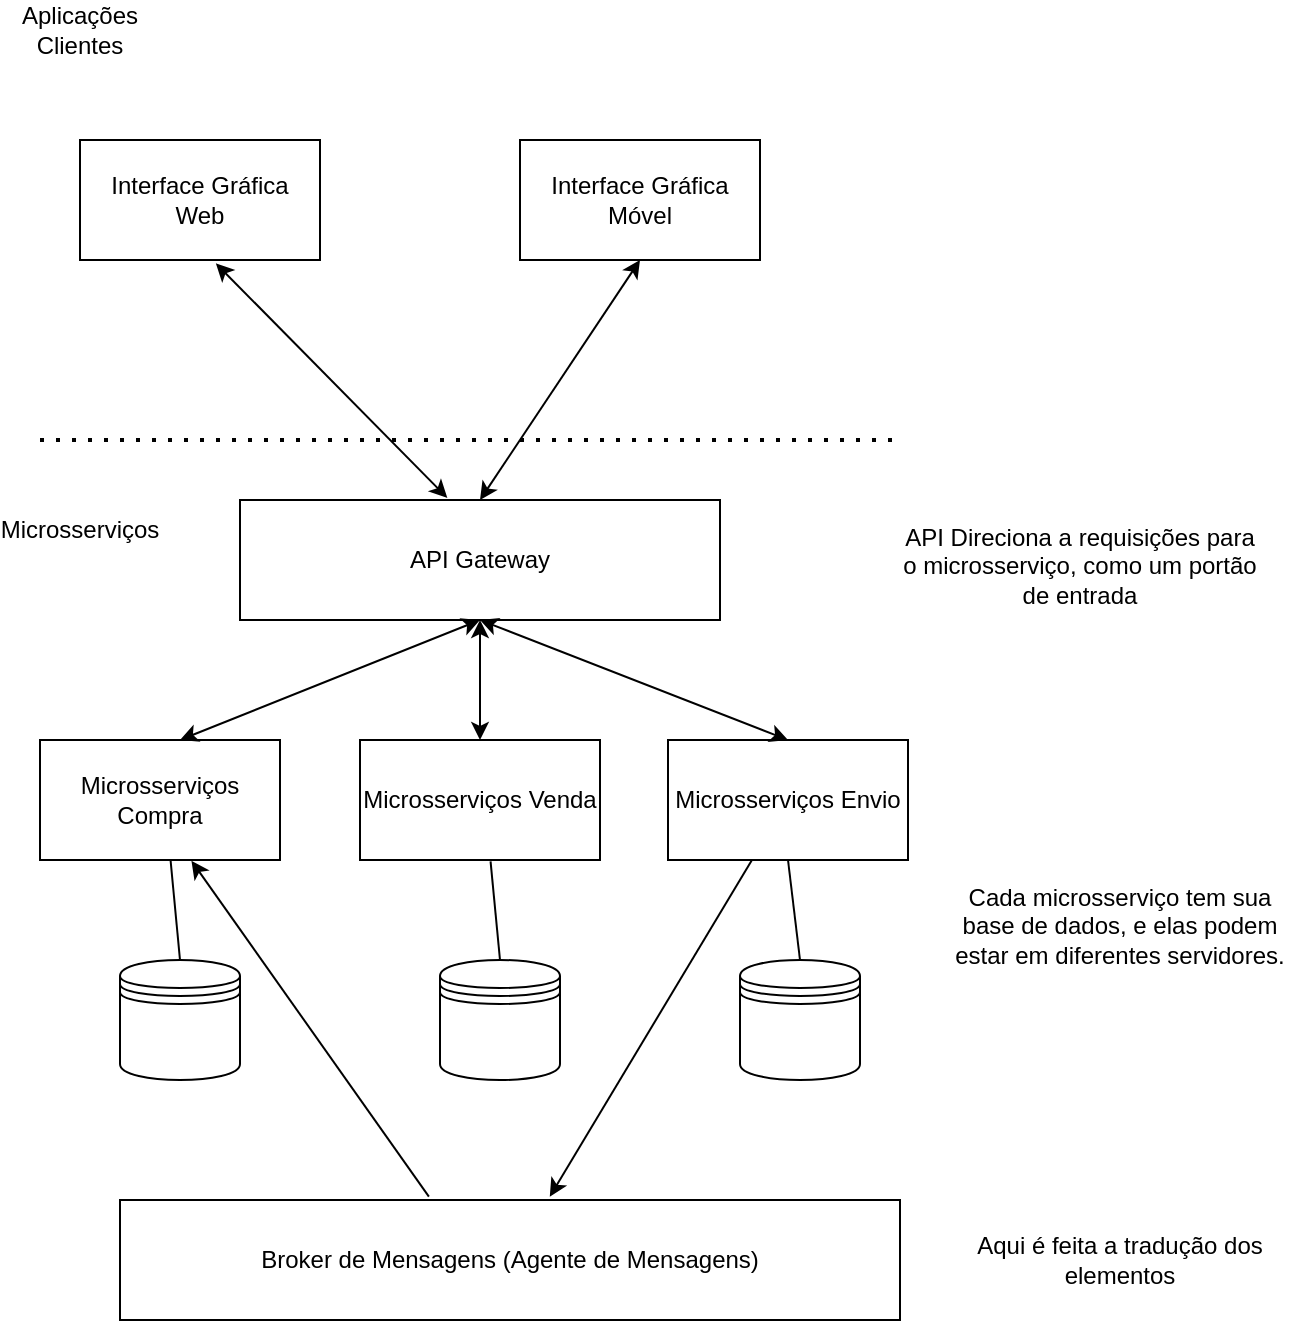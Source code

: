 <mxfile version="21.7.2" type="github">
  <diagram name="Página-1" id="lb2MOwUR2MJy2zvH3EcM">
    <mxGraphModel dx="1050" dy="534" grid="1" gridSize="10" guides="1" tooltips="1" connect="1" arrows="1" fold="1" page="1" pageScale="1" pageWidth="827" pageHeight="1169" math="0" shadow="0">
      <root>
        <mxCell id="0" />
        <mxCell id="1" parent="0" />
        <mxCell id="7NhYJqwVJqV0VsxhA9z2-1" value="Interface Gráfica &lt;br&gt;Web" style="rounded=0;whiteSpace=wrap;html=1;" parent="1" vertex="1">
          <mxGeometry x="60" y="100" width="120" height="60" as="geometry" />
        </mxCell>
        <mxCell id="7NhYJqwVJqV0VsxhA9z2-2" value="Interface Gráfica Móvel&lt;br&gt;" style="rounded=0;whiteSpace=wrap;html=1;" parent="1" vertex="1">
          <mxGeometry x="280" y="100" width="120" height="60" as="geometry" />
        </mxCell>
        <mxCell id="7NhYJqwVJqV0VsxhA9z2-3" value="API Gateway&lt;br&gt;" style="rounded=0;whiteSpace=wrap;html=1;" parent="1" vertex="1">
          <mxGeometry x="140" y="280" width="240" height="60" as="geometry" />
        </mxCell>
        <mxCell id="7NhYJqwVJqV0VsxhA9z2-4" value="" style="endArrow=none;dashed=1;html=1;dashPattern=1 3;strokeWidth=2;rounded=0;" parent="1" edge="1">
          <mxGeometry width="50" height="50" relative="1" as="geometry">
            <mxPoint x="40" y="250" as="sourcePoint" />
            <mxPoint x="470" y="250" as="targetPoint" />
          </mxGeometry>
        </mxCell>
        <mxCell id="7NhYJqwVJqV0VsxhA9z2-6" value="Aplicações Clientes" style="text;html=1;strokeColor=none;fillColor=none;align=center;verticalAlign=middle;whiteSpace=wrap;rounded=0;" parent="1" vertex="1">
          <mxGeometry x="30" y="30" width="60" height="30" as="geometry" />
        </mxCell>
        <mxCell id="7NhYJqwVJqV0VsxhA9z2-8" value="Microsserviços&lt;br&gt;" style="text;html=1;strokeColor=none;fillColor=none;align=center;verticalAlign=middle;whiteSpace=wrap;rounded=0;" parent="1" vertex="1">
          <mxGeometry x="30" y="280" width="60" height="30" as="geometry" />
        </mxCell>
        <mxCell id="7NhYJqwVJqV0VsxhA9z2-10" value="" style="endArrow=classic;startArrow=classic;html=1;rounded=0;exitX=0.5;exitY=0;exitDx=0;exitDy=0;entryX=0.5;entryY=1;entryDx=0;entryDy=0;" parent="1" source="7NhYJqwVJqV0VsxhA9z2-3" target="7NhYJqwVJqV0VsxhA9z2-2" edge="1">
          <mxGeometry width="50" height="50" relative="1" as="geometry">
            <mxPoint x="300" y="220" as="sourcePoint" />
            <mxPoint x="350" y="170" as="targetPoint" />
          </mxGeometry>
        </mxCell>
        <mxCell id="7NhYJqwVJqV0VsxhA9z2-11" value="" style="endArrow=classic;startArrow=classic;html=1;rounded=0;entryX=0.566;entryY=1.028;entryDx=0;entryDy=0;entryPerimeter=0;exitX=0.432;exitY=-0.017;exitDx=0;exitDy=0;exitPerimeter=0;" parent="1" source="7NhYJqwVJqV0VsxhA9z2-3" target="7NhYJqwVJqV0VsxhA9z2-1" edge="1">
          <mxGeometry width="50" height="50" relative="1" as="geometry">
            <mxPoint x="270" y="250" as="sourcePoint" />
            <mxPoint x="320" y="200" as="targetPoint" />
          </mxGeometry>
        </mxCell>
        <mxCell id="7NhYJqwVJqV0VsxhA9z2-12" value="Microsserviços Compra&lt;br&gt;" style="rounded=0;whiteSpace=wrap;html=1;" parent="1" vertex="1">
          <mxGeometry x="40" y="400" width="120" height="60" as="geometry" />
        </mxCell>
        <mxCell id="7NhYJqwVJqV0VsxhA9z2-13" value="Microsserviços Venda&lt;br&gt;" style="rounded=0;whiteSpace=wrap;html=1;" parent="1" vertex="1">
          <mxGeometry x="200" y="400" width="120" height="60" as="geometry" />
        </mxCell>
        <mxCell id="7NhYJqwVJqV0VsxhA9z2-14" value="Microsserviços Envio&lt;br&gt;" style="rounded=0;whiteSpace=wrap;html=1;" parent="1" vertex="1">
          <mxGeometry x="354" y="400" width="120" height="60" as="geometry" />
        </mxCell>
        <mxCell id="7NhYJqwVJqV0VsxhA9z2-15" value="" style="shape=datastore;whiteSpace=wrap;html=1;" parent="1" vertex="1">
          <mxGeometry x="80" y="510" width="60" height="60" as="geometry" />
        </mxCell>
        <mxCell id="7NhYJqwVJqV0VsxhA9z2-16" value="" style="shape=datastore;whiteSpace=wrap;html=1;" parent="1" vertex="1">
          <mxGeometry x="390" y="510" width="60" height="60" as="geometry" />
        </mxCell>
        <mxCell id="7NhYJqwVJqV0VsxhA9z2-17" value="" style="shape=datastore;whiteSpace=wrap;html=1;" parent="1" vertex="1">
          <mxGeometry x="240" y="510" width="60" height="60" as="geometry" />
        </mxCell>
        <mxCell id="7NhYJqwVJqV0VsxhA9z2-19" value="" style="endArrow=none;html=1;rounded=0;entryX=0.544;entryY=1.002;entryDx=0;entryDy=0;entryPerimeter=0;" parent="1" target="7NhYJqwVJqV0VsxhA9z2-12" edge="1">
          <mxGeometry width="50" height="50" relative="1" as="geometry">
            <mxPoint x="110" y="510" as="sourcePoint" />
            <mxPoint x="160" y="470" as="targetPoint" />
          </mxGeometry>
        </mxCell>
        <mxCell id="7NhYJqwVJqV0VsxhA9z2-20" value="" style="endArrow=none;html=1;rounded=0;entryX=0.544;entryY=1.011;entryDx=0;entryDy=0;exitX=0.5;exitY=0;exitDx=0;exitDy=0;entryPerimeter=0;" parent="1" source="7NhYJqwVJqV0VsxhA9z2-17" target="7NhYJqwVJqV0VsxhA9z2-13" edge="1">
          <mxGeometry width="50" height="50" relative="1" as="geometry">
            <mxPoint x="260" y="510" as="sourcePoint" />
            <mxPoint x="310" y="460" as="targetPoint" />
          </mxGeometry>
        </mxCell>
        <mxCell id="7NhYJqwVJqV0VsxhA9z2-21" value="" style="endArrow=none;html=1;rounded=0;entryX=0.5;entryY=1;entryDx=0;entryDy=0;exitX=0.5;exitY=0;exitDx=0;exitDy=0;" parent="1" source="7NhYJqwVJqV0VsxhA9z2-16" target="7NhYJqwVJqV0VsxhA9z2-14" edge="1">
          <mxGeometry width="50" height="50" relative="1" as="geometry">
            <mxPoint x="410" y="510" as="sourcePoint" />
            <mxPoint x="460" y="460" as="targetPoint" />
          </mxGeometry>
        </mxCell>
        <mxCell id="7NhYJqwVJqV0VsxhA9z2-22" value="" style="endArrow=classic;startArrow=classic;html=1;rounded=0;" parent="1" edge="1">
          <mxGeometry width="50" height="50" relative="1" as="geometry">
            <mxPoint x="110" y="400" as="sourcePoint" />
            <mxPoint x="260" y="340" as="targetPoint" />
          </mxGeometry>
        </mxCell>
        <mxCell id="7NhYJqwVJqV0VsxhA9z2-25" value="" style="endArrow=classic;startArrow=classic;html=1;rounded=0;entryX=0.5;entryY=1;entryDx=0;entryDy=0;" parent="1" source="7NhYJqwVJqV0VsxhA9z2-13" target="7NhYJqwVJqV0VsxhA9z2-3" edge="1">
          <mxGeometry width="50" height="50" relative="1" as="geometry">
            <mxPoint x="240" y="460" as="sourcePoint" />
            <mxPoint x="290" y="410" as="targetPoint" />
          </mxGeometry>
        </mxCell>
        <mxCell id="7NhYJqwVJqV0VsxhA9z2-26" value="" style="endArrow=classic;startArrow=classic;html=1;rounded=0;exitX=0.5;exitY=0;exitDx=0;exitDy=0;entryX=0.5;entryY=1;entryDx=0;entryDy=0;" parent="1" source="7NhYJqwVJqV0VsxhA9z2-14" target="7NhYJqwVJqV0VsxhA9z2-3" edge="1">
          <mxGeometry width="50" height="50" relative="1" as="geometry">
            <mxPoint x="240" y="460" as="sourcePoint" />
            <mxPoint x="290" y="410" as="targetPoint" />
          </mxGeometry>
        </mxCell>
        <mxCell id="7NhYJqwVJqV0VsxhA9z2-27" value="Broker de Mensagens (Agente de Mensagens)" style="rounded=0;whiteSpace=wrap;html=1;" parent="1" vertex="1">
          <mxGeometry x="80" y="630" width="390" height="60" as="geometry" />
        </mxCell>
        <mxCell id="7NhYJqwVJqV0VsxhA9z2-30" value="" style="endArrow=classic;html=1;rounded=0;entryX=0.631;entryY=1.006;entryDx=0;entryDy=0;entryPerimeter=0;exitX=0.396;exitY=-0.028;exitDx=0;exitDy=0;exitPerimeter=0;" parent="1" source="7NhYJqwVJqV0VsxhA9z2-27" target="7NhYJqwVJqV0VsxhA9z2-12" edge="1">
          <mxGeometry width="50" height="50" relative="1" as="geometry">
            <mxPoint x="240" y="550" as="sourcePoint" />
            <mxPoint x="290" y="500" as="targetPoint" />
          </mxGeometry>
        </mxCell>
        <mxCell id="7NhYJqwVJqV0VsxhA9z2-31" value="" style="endArrow=classic;html=1;rounded=0;entryX=0.551;entryY=-0.028;entryDx=0;entryDy=0;entryPerimeter=0;" parent="1" source="7NhYJqwVJqV0VsxhA9z2-14" target="7NhYJqwVJqV0VsxhA9z2-27" edge="1">
          <mxGeometry width="50" height="50" relative="1" as="geometry">
            <mxPoint x="240" y="550" as="sourcePoint" />
            <mxPoint x="300" y="620" as="targetPoint" />
          </mxGeometry>
        </mxCell>
        <mxCell id="4-NHKmqFFfY7eXLvF6ac-1" value="API Direciona a requisições para o microsserviço, como um portão de entrada&lt;br&gt;" style="text;html=1;strokeColor=none;fillColor=none;align=center;verticalAlign=middle;whiteSpace=wrap;rounded=0;" vertex="1" parent="1">
          <mxGeometry x="470" y="295" width="180" height="35" as="geometry" />
        </mxCell>
        <mxCell id="4-NHKmqFFfY7eXLvF6ac-2" value="Cada microsserviço tem sua base de dados, e elas podem estar em diferentes servidores.&lt;br&gt;" style="text;html=1;strokeColor=none;fillColor=none;align=center;verticalAlign=middle;whiteSpace=wrap;rounded=0;" vertex="1" parent="1">
          <mxGeometry x="490" y="475" width="180" height="35" as="geometry" />
        </mxCell>
        <mxCell id="4-NHKmqFFfY7eXLvF6ac-3" value="Aqui é feita a tradução dos elementos" style="text;html=1;strokeColor=none;fillColor=none;align=center;verticalAlign=middle;whiteSpace=wrap;rounded=0;" vertex="1" parent="1">
          <mxGeometry x="490" y="642.5" width="180" height="35" as="geometry" />
        </mxCell>
      </root>
    </mxGraphModel>
  </diagram>
</mxfile>
